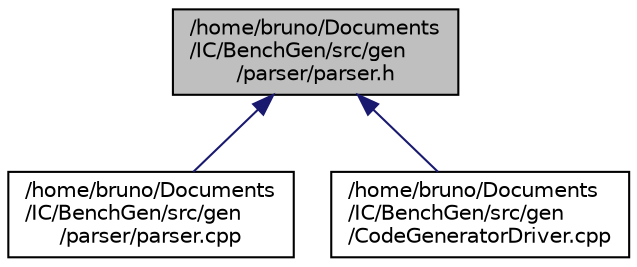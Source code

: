 digraph "/home/bruno/Documents/IC/BenchGen/src/gen/parser/parser.h"
{
 // LATEX_PDF_SIZE
  edge [fontname="Helvetica",fontsize="10",labelfontname="Helvetica",labelfontsize="10"];
  node [fontname="Helvetica",fontsize="10",shape=record];
  Node1 [label="/home/bruno/Documents\l/IC/BenchGen/src/gen\l/parser/parser.h",height=0.2,width=0.4,color="black", fillcolor="grey75", style="filled", fontcolor="black",tooltip=" "];
  Node1 -> Node2 [dir="back",color="midnightblue",fontsize="10",style="solid"];
  Node2 [label="/home/bruno/Documents\l/IC/BenchGen/src/gen\l/parser/parser.cpp",height=0.2,width=0.4,color="black", fillcolor="white", style="filled",URL="$parser_8cpp.html",tooltip=" "];
  Node1 -> Node3 [dir="back",color="midnightblue",fontsize="10",style="solid"];
  Node3 [label="/home/bruno/Documents\l/IC/BenchGen/src/gen\l/CodeGeneratorDriver.cpp",height=0.2,width=0.4,color="black", fillcolor="white", style="filled",URL="$CodeGeneratorDriver_8cpp.html",tooltip=" "];
}
